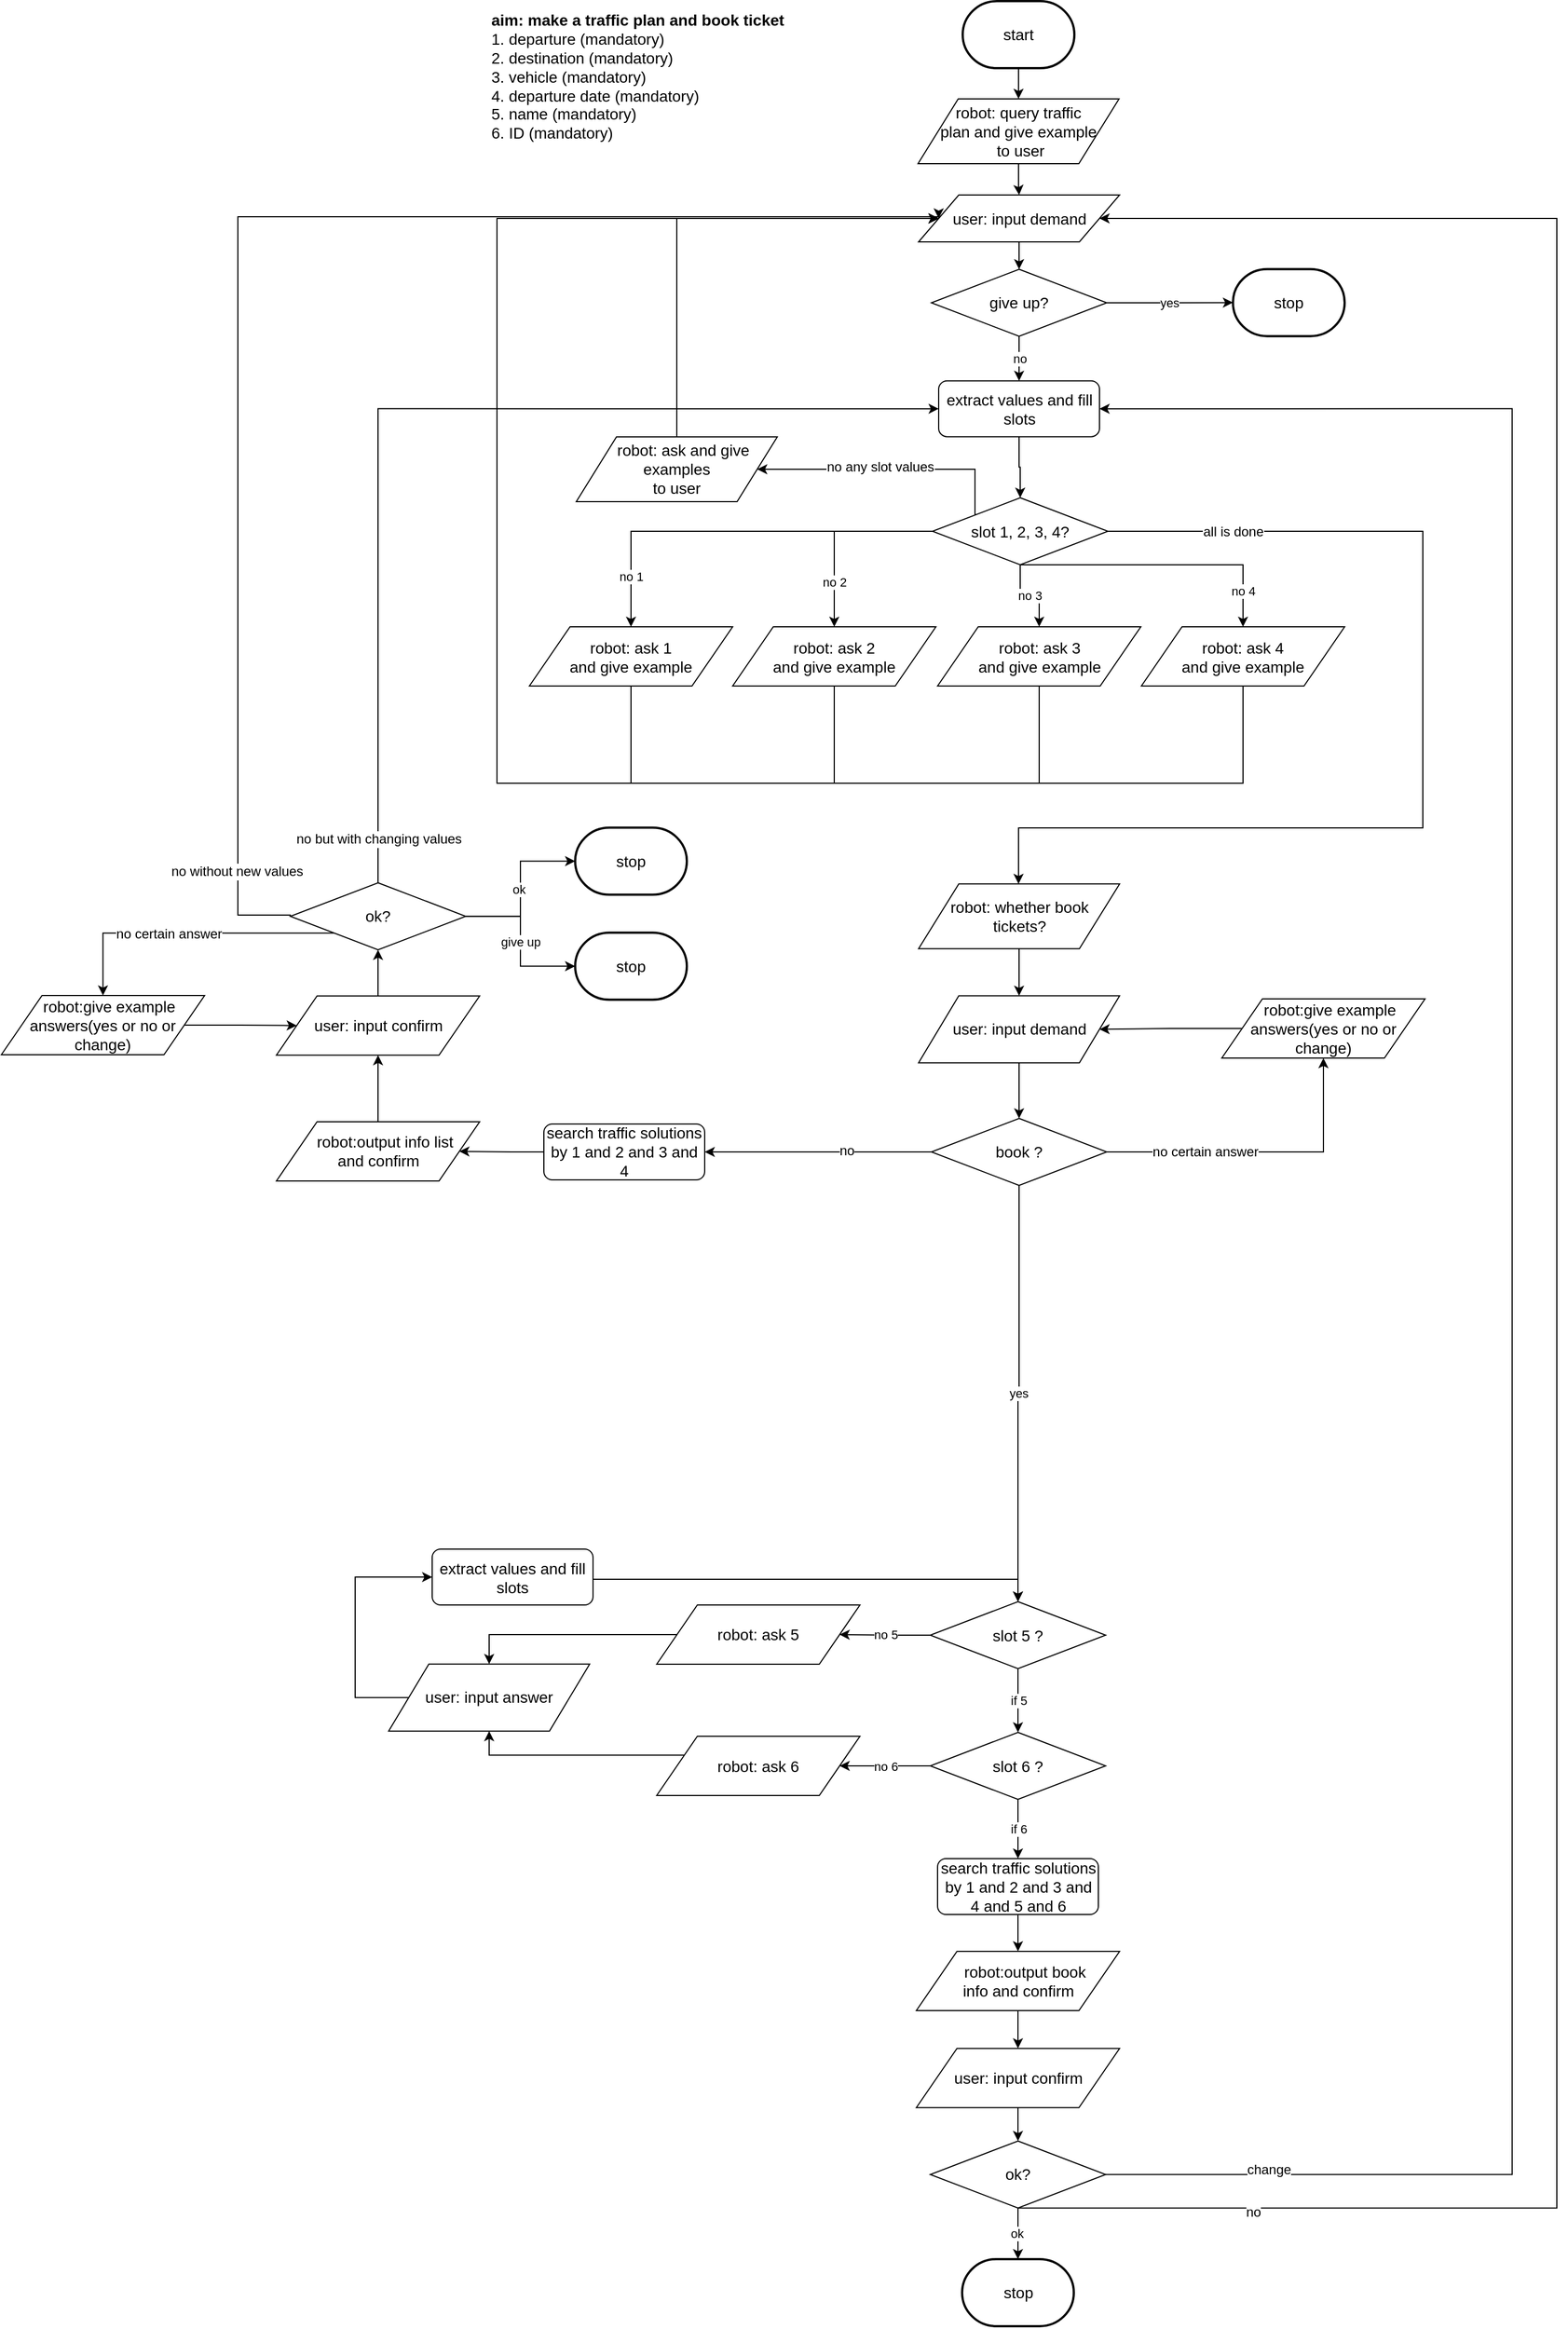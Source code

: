 <mxfile version="12.0.0" type="github" pages="1"><diagram id="6r8ebwQPKGLBiBFQONnZ" name="Page-1"><mxGraphModel dx="1809" dy="1211" grid="1" gridSize="10" guides="1" tooltips="1" connect="1" arrows="1" fold="1" page="1" pageScale="1" pageWidth="1169" pageHeight="827" math="0" shadow="0"><root><mxCell id="0"/><mxCell id="1" parent="0"/><mxCell id="vndDen_A82_FgcWnEU_Y-4" value="" style="edgeStyle=orthogonalEdgeStyle;rounded=0;orthogonalLoop=1;jettySize=auto;html=1;" parent="1" source="vndDen_A82_FgcWnEU_Y-1" target="vndDen_A82_FgcWnEU_Y-3" edge="1"><mxGeometry relative="1" as="geometry"/></mxCell><mxCell id="vndDen_A82_FgcWnEU_Y-1" value="&lt;span style=&quot;font-size: 14px&quot;&gt;start&lt;/span&gt;" style="strokeWidth=2;html=1;shape=mxgraph.flowchart.terminator;whiteSpace=wrap;" parent="1" vertex="1"><mxGeometry x="588" y="-99.981" width="100" height="60" as="geometry"/></mxCell><mxCell id="vndDen_A82_FgcWnEU_Y-2" value="&lt;font style=&quot;font-size: 14px&quot;&gt;&lt;b&gt;aim: make a traffic plan and book ticket&lt;/b&gt;&lt;br&gt;1. departure (mandatory)&lt;br&gt;2. destination (mandatory)&lt;br&gt;3. vehicle (mandatory)&lt;br&gt;4. departure date (mandatory)&lt;br&gt;5. name (mandatory)&lt;br&gt;6. ID (mandatory)&lt;br&gt;&lt;br&gt;&lt;/font&gt;" style="text;html=1;strokeColor=none;fillColor=none;align=left;verticalAlign=middle;whiteSpace=wrap;rounded=0;" parent="1" vertex="1"><mxGeometry x="164" y="-70" width="270" height="91" as="geometry"/></mxCell><mxCell id="vndDen_A82_FgcWnEU_Y-6" value="" style="edgeStyle=orthogonalEdgeStyle;rounded=0;orthogonalLoop=1;jettySize=auto;html=1;" parent="1" source="vndDen_A82_FgcWnEU_Y-3" target="vndDen_A82_FgcWnEU_Y-5" edge="1"><mxGeometry relative="1" as="geometry"/></mxCell><mxCell id="vndDen_A82_FgcWnEU_Y-3" value="&lt;span style=&quot;font-size: 14px ; white-space: normal&quot;&gt;robot: query traffic &lt;br&gt;plan and give example&lt;br&gt;&amp;nbsp;to user&lt;br&gt;&lt;/span&gt;" style="shape=parallelogram;perimeter=parallelogramPerimeter;whiteSpace=wrap;html=1;" parent="1" vertex="1"><mxGeometry x="548" y="-12.5" width="180" height="58" as="geometry"/></mxCell><mxCell id="f19TXx5zY4OCxn9IoFhB-2" style="edgeStyle=orthogonalEdgeStyle;rounded=0;orthogonalLoop=1;jettySize=auto;html=1;exitX=0.5;exitY=1;exitDx=0;exitDy=0;entryX=0.5;entryY=0;entryDx=0;entryDy=0;" edge="1" parent="1" source="vndDen_A82_FgcWnEU_Y-5" target="f19TXx5zY4OCxn9IoFhB-1"><mxGeometry relative="1" as="geometry"/></mxCell><mxCell id="vndDen_A82_FgcWnEU_Y-5" value="&lt;span style=&quot;font-size: 14px ; white-space: normal&quot;&gt;user: input demand&lt;/span&gt;" style="shape=parallelogram;perimeter=parallelogramPerimeter;whiteSpace=wrap;html=1;" parent="1" vertex="1"><mxGeometry x="548.5" y="73.5" width="180" height="42" as="geometry"/></mxCell><mxCell id="vndDen_A82_FgcWnEU_Y-10" value="no 1" style="edgeStyle=orthogonalEdgeStyle;rounded=0;orthogonalLoop=1;jettySize=auto;html=1;" parent="1" source="vndDen_A82_FgcWnEU_Y-7" target="vndDen_A82_FgcWnEU_Y-9" edge="1"><mxGeometry x="0.745" relative="1" as="geometry"><mxPoint as="offset"/></mxGeometry></mxCell><mxCell id="f19TXx5zY4OCxn9IoFhB-6" value="no 2" style="edgeStyle=orthogonalEdgeStyle;rounded=0;orthogonalLoop=1;jettySize=auto;html=1;exitX=0;exitY=0.5;exitDx=0;exitDy=0;" edge="1" parent="1" source="vndDen_A82_FgcWnEU_Y-7" target="vndDen_A82_FgcWnEU_Y-17"><mxGeometry x="0.539" relative="1" as="geometry"><mxPoint as="offset"/></mxGeometry></mxCell><mxCell id="f19TXx5zY4OCxn9IoFhB-7" value="no 3" style="edgeStyle=orthogonalEdgeStyle;rounded=0;orthogonalLoop=1;jettySize=auto;html=1;exitX=0.5;exitY=1;exitDx=0;exitDy=0;" edge="1" parent="1" source="vndDen_A82_FgcWnEU_Y-7" target="vndDen_A82_FgcWnEU_Y-24"><mxGeometry relative="1" as="geometry"/></mxCell><mxCell id="f19TXx5zY4OCxn9IoFhB-8" value="no 4" style="edgeStyle=orthogonalEdgeStyle;rounded=0;orthogonalLoop=1;jettySize=auto;html=1;exitX=0.5;exitY=1;exitDx=0;exitDy=0;entryX=0.5;entryY=0;entryDx=0;entryDy=0;" edge="1" parent="1" source="vndDen_A82_FgcWnEU_Y-7" target="vndDen_A82_FgcWnEU_Y-29"><mxGeometry x="0.747" relative="1" as="geometry"><Array as="points"><mxPoint x="839" y="404"/></Array><mxPoint as="offset"/></mxGeometry></mxCell><mxCell id="f19TXx5zY4OCxn9IoFhB-14" style="edgeStyle=orthogonalEdgeStyle;rounded=0;orthogonalLoop=1;jettySize=auto;html=1;exitX=0;exitY=0;exitDx=0;exitDy=0;entryX=1;entryY=0.5;entryDx=0;entryDy=0;" edge="1" parent="1" source="vndDen_A82_FgcWnEU_Y-7" target="f19TXx5zY4OCxn9IoFhB-13"><mxGeometry relative="1" as="geometry"><Array as="points"><mxPoint x="599" y="319"/></Array></mxGeometry></mxCell><mxCell id="f19TXx5zY4OCxn9IoFhB-15" value="no any slot values" style="text;html=1;resizable=0;points=[];align=center;verticalAlign=middle;labelBackgroundColor=#ffffff;" vertex="1" connectable="0" parent="f19TXx5zY4OCxn9IoFhB-14"><mxGeometry x="0.077" y="-2" relative="1" as="geometry"><mxPoint as="offset"/></mxGeometry></mxCell><mxCell id="f19TXx5zY4OCxn9IoFhB-17" style="edgeStyle=orthogonalEdgeStyle;rounded=0;orthogonalLoop=1;jettySize=auto;html=1;exitX=1;exitY=0.5;exitDx=0;exitDy=0;" edge="1" parent="1" source="vndDen_A82_FgcWnEU_Y-7" target="vndDen_A82_FgcWnEU_Y-32"><mxGeometry relative="1" as="geometry"><Array as="points"><mxPoint x="1000" y="375"/><mxPoint x="1000" y="640"/><mxPoint x="638" y="640"/></Array></mxGeometry></mxCell><mxCell id="f19TXx5zY4OCxn9IoFhB-18" value="all is done" style="text;html=1;resizable=0;points=[];align=center;verticalAlign=middle;labelBackgroundColor=#ffffff;" vertex="1" connectable="0" parent="f19TXx5zY4OCxn9IoFhB-17"><mxGeometry x="-0.768" relative="1" as="geometry"><mxPoint as="offset"/></mxGeometry></mxCell><mxCell id="vndDen_A82_FgcWnEU_Y-7" value="&lt;font style=&quot;font-size: 14px&quot;&gt;slot 1, 2, 3, 4?&lt;br&gt;&lt;/font&gt;" style="rhombus;whiteSpace=wrap;html=1;" parent="1" vertex="1"><mxGeometry x="561" y="344.5" width="157" height="60" as="geometry"/></mxCell><mxCell id="f19TXx5zY4OCxn9IoFhB-10" style="edgeStyle=orthogonalEdgeStyle;rounded=0;orthogonalLoop=1;jettySize=auto;html=1;exitX=0.5;exitY=1;exitDx=0;exitDy=0;entryX=0;entryY=0.5;entryDx=0;entryDy=0;" edge="1" parent="1" source="vndDen_A82_FgcWnEU_Y-9" target="vndDen_A82_FgcWnEU_Y-5"><mxGeometry relative="1" as="geometry"><Array as="points"><mxPoint x="291" y="600"/><mxPoint x="171" y="600"/><mxPoint x="171" y="95"/></Array></mxGeometry></mxCell><mxCell id="vndDen_A82_FgcWnEU_Y-9" value="&lt;font style=&quot;font-size: 14px&quot;&gt;robot: ask 1&lt;br&gt;and give example&lt;br&gt;&lt;/font&gt;" style="shape=parallelogram;perimeter=parallelogramPerimeter;whiteSpace=wrap;html=1;" parent="1" vertex="1"><mxGeometry x="200" y="460" width="182" height="53" as="geometry"/></mxCell><mxCell id="f19TXx5zY4OCxn9IoFhB-11" style="edgeStyle=orthogonalEdgeStyle;rounded=0;orthogonalLoop=1;jettySize=auto;html=1;exitX=0.5;exitY=1;exitDx=0;exitDy=0;entryX=0;entryY=0.5;entryDx=0;entryDy=0;" edge="1" parent="1" source="vndDen_A82_FgcWnEU_Y-17" target="vndDen_A82_FgcWnEU_Y-5"><mxGeometry relative="1" as="geometry"><Array as="points"><mxPoint x="473" y="600"/><mxPoint x="171" y="600"/><mxPoint x="171" y="95"/></Array></mxGeometry></mxCell><mxCell id="vndDen_A82_FgcWnEU_Y-17" value="&lt;font style=&quot;font-size: 14px&quot;&gt;robot: ask 2&lt;br&gt;and give example&lt;br&gt;&lt;/font&gt;" style="shape=parallelogram;perimeter=parallelogramPerimeter;whiteSpace=wrap;html=1;" parent="1" vertex="1"><mxGeometry x="382" y="460" width="182" height="53" as="geometry"/></mxCell><mxCell id="f19TXx5zY4OCxn9IoFhB-12" style="edgeStyle=orthogonalEdgeStyle;rounded=0;orthogonalLoop=1;jettySize=auto;html=1;exitX=0.5;exitY=1;exitDx=0;exitDy=0;entryX=0;entryY=0.5;entryDx=0;entryDy=0;" edge="1" parent="1" source="vndDen_A82_FgcWnEU_Y-24" target="vndDen_A82_FgcWnEU_Y-5"><mxGeometry relative="1" as="geometry"><Array as="points"><mxPoint x="656" y="600"/><mxPoint x="171" y="600"/><mxPoint x="171" y="95"/></Array></mxGeometry></mxCell><mxCell id="vndDen_A82_FgcWnEU_Y-24" value="&lt;font style=&quot;font-size: 14px&quot;&gt;robot: ask 3&lt;br&gt;and give example&lt;br&gt;&lt;/font&gt;" style="shape=parallelogram;perimeter=parallelogramPerimeter;whiteSpace=wrap;html=1;" parent="1" vertex="1"><mxGeometry x="565.5" y="460" width="182" height="53" as="geometry"/></mxCell><mxCell id="f19TXx5zY4OCxn9IoFhB-9" style="edgeStyle=orthogonalEdgeStyle;rounded=0;orthogonalLoop=1;jettySize=auto;html=1;exitX=0.5;exitY=1;exitDx=0;exitDy=0;entryX=0;entryY=0.5;entryDx=0;entryDy=0;" edge="1" parent="1" source="vndDen_A82_FgcWnEU_Y-29" target="vndDen_A82_FgcWnEU_Y-5"><mxGeometry relative="1" as="geometry"><mxPoint x="540" y="600" as="targetPoint"/><Array as="points"><mxPoint x="839" y="600"/><mxPoint x="171" y="600"/><mxPoint x="171" y="95"/></Array></mxGeometry></mxCell><mxCell id="vndDen_A82_FgcWnEU_Y-29" value="&lt;font style=&quot;font-size: 14px&quot;&gt;robot: ask 4&lt;br&gt;and give example&lt;br&gt;&lt;/font&gt;" style="shape=parallelogram;perimeter=parallelogramPerimeter;whiteSpace=wrap;html=1;" parent="1" vertex="1"><mxGeometry x="748" y="460" width="182" height="53" as="geometry"/></mxCell><mxCell id="vndDen_A82_FgcWnEU_Y-39" value="" style="edgeStyle=orthogonalEdgeStyle;rounded=0;orthogonalLoop=1;jettySize=auto;html=1;" parent="1" source="vndDen_A82_FgcWnEU_Y-32" target="vndDen_A82_FgcWnEU_Y-37" edge="1"><mxGeometry relative="1" as="geometry"/></mxCell><mxCell id="vndDen_A82_FgcWnEU_Y-32" value="&lt;span style=&quot;font-size: 14px ; white-space: normal&quot;&gt;robot: whether book &lt;br&gt;tickets?&lt;br&gt;&lt;/span&gt;" style="shape=parallelogram;perimeter=parallelogramPerimeter;whiteSpace=wrap;html=1;" parent="1" vertex="1"><mxGeometry x="548.5" y="690.117" width="180" height="58" as="geometry"/></mxCell><mxCell id="vndDen_A82_FgcWnEU_Y-41" value="" style="edgeStyle=orthogonalEdgeStyle;rounded=0;orthogonalLoop=1;jettySize=auto;html=1;" parent="1" source="vndDen_A82_FgcWnEU_Y-37" target="vndDen_A82_FgcWnEU_Y-40" edge="1"><mxGeometry relative="1" as="geometry"/></mxCell><mxCell id="vndDen_A82_FgcWnEU_Y-37" value="&lt;span style=&quot;font-size: 14px ; white-space: normal&quot;&gt;user: input demand&lt;/span&gt;" style="shape=parallelogram;perimeter=parallelogramPerimeter;whiteSpace=wrap;html=1;" parent="1" vertex="1"><mxGeometry x="548.5" y="790.235" width="180" height="60" as="geometry"/></mxCell><mxCell id="vndDen_A82_FgcWnEU_Y-44" value="yes" style="edgeStyle=orthogonalEdgeStyle;rounded=0;orthogonalLoop=1;jettySize=auto;html=1;" parent="1" source="vndDen_A82_FgcWnEU_Y-40" target="vndDen_A82_FgcWnEU_Y-43" edge="1"><mxGeometry relative="1" as="geometry"/></mxCell><mxCell id="vndDen_A82_FgcWnEU_Y-64" value="" style="edgeStyle=orthogonalEdgeStyle;rounded=0;orthogonalLoop=1;jettySize=auto;html=1;entryX=1;entryY=0.5;entryDx=0;entryDy=0;" parent="1" source="vndDen_A82_FgcWnEU_Y-40" target="vndDen_A82_FgcWnEU_Y-80" edge="1"><mxGeometry relative="1" as="geometry"/></mxCell><mxCell id="vndDen_A82_FgcWnEU_Y-79" value="no" style="text;html=1;resizable=0;points=[];align=center;verticalAlign=middle;labelBackgroundColor=#ffffff;" parent="vndDen_A82_FgcWnEU_Y-64" vertex="1" connectable="0"><mxGeometry x="-0.244" y="-1" relative="1" as="geometry"><mxPoint as="offset"/></mxGeometry></mxCell><mxCell id="f19TXx5zY4OCxn9IoFhB-20" style="edgeStyle=orthogonalEdgeStyle;rounded=0;orthogonalLoop=1;jettySize=auto;html=1;exitX=0.955;exitY=0.5;exitDx=0;exitDy=0;entryX=0.5;entryY=1;entryDx=0;entryDy=0;exitPerimeter=0;" edge="1" parent="1" source="vndDen_A82_FgcWnEU_Y-40" target="f19TXx5zY4OCxn9IoFhB-19"><mxGeometry relative="1" as="geometry"/></mxCell><mxCell id="f19TXx5zY4OCxn9IoFhB-21" value="no certain answer" style="text;html=1;resizable=0;points=[];align=center;verticalAlign=middle;labelBackgroundColor=#ffffff;" vertex="1" connectable="0" parent="f19TXx5zY4OCxn9IoFhB-20"><mxGeometry x="-0.338" relative="1" as="geometry"><mxPoint as="offset"/></mxGeometry></mxCell><mxCell id="vndDen_A82_FgcWnEU_Y-40" value="&lt;font style=&quot;font-size: 14px&quot;&gt;book ?&lt;br&gt;&lt;/font&gt;" style="rhombus;whiteSpace=wrap;html=1;" parent="1" vertex="1"><mxGeometry x="560" y="900" width="157" height="60" as="geometry"/></mxCell><mxCell id="vndDen_A82_FgcWnEU_Y-51" style="edgeStyle=orthogonalEdgeStyle;rounded=0;orthogonalLoop=1;jettySize=auto;html=1;exitX=0;exitY=0.5;exitDx=0;exitDy=0;entryX=0.5;entryY=0;entryDx=0;entryDy=0;" parent="1" source="vndDen_A82_FgcWnEU_Y-42" target="vndDen_A82_FgcWnEU_Y-50" edge="1"><mxGeometry relative="1" as="geometry"/></mxCell><mxCell id="vndDen_A82_FgcWnEU_Y-42" value="&lt;font style=&quot;font-size: 14px&quot;&gt;robot: ask 5&lt;/font&gt;" style="shape=parallelogram;perimeter=parallelogramPerimeter;whiteSpace=wrap;html=1;" parent="1" vertex="1"><mxGeometry x="314" y="1335.5" width="182" height="53" as="geometry"/></mxCell><mxCell id="vndDen_A82_FgcWnEU_Y-45" value="no 5" style="edgeStyle=orthogonalEdgeStyle;rounded=0;orthogonalLoop=1;jettySize=auto;html=1;" parent="1" source="vndDen_A82_FgcWnEU_Y-43" target="vndDen_A82_FgcWnEU_Y-42" edge="1"><mxGeometry relative="1" as="geometry"/></mxCell><mxCell id="vndDen_A82_FgcWnEU_Y-47" value="if 5" style="edgeStyle=orthogonalEdgeStyle;rounded=0;orthogonalLoop=1;jettySize=auto;html=1;" parent="1" source="vndDen_A82_FgcWnEU_Y-43" target="vndDen_A82_FgcWnEU_Y-46" edge="1"><mxGeometry relative="1" as="geometry"/></mxCell><mxCell id="vndDen_A82_FgcWnEU_Y-43" value="&lt;font style=&quot;font-size: 14px&quot;&gt;slot 5 ?&lt;br&gt;&lt;/font&gt;" style="rhombus;whiteSpace=wrap;html=1;" parent="1" vertex="1"><mxGeometry x="559" y="1332.5" width="157" height="60" as="geometry"/></mxCell><mxCell id="vndDen_A82_FgcWnEU_Y-49" value="no 6" style="edgeStyle=orthogonalEdgeStyle;rounded=0;orthogonalLoop=1;jettySize=auto;html=1;" parent="1" source="vndDen_A82_FgcWnEU_Y-46" target="vndDen_A82_FgcWnEU_Y-48" edge="1"><mxGeometry relative="1" as="geometry"/></mxCell><mxCell id="vndDen_A82_FgcWnEU_Y-55" value="if 6" style="edgeStyle=orthogonalEdgeStyle;rounded=0;orthogonalLoop=1;jettySize=auto;html=1;" parent="1" source="vndDen_A82_FgcWnEU_Y-46" target="vndDen_A82_FgcWnEU_Y-82" edge="1"><mxGeometry relative="1" as="geometry"/></mxCell><mxCell id="vndDen_A82_FgcWnEU_Y-46" value="&lt;font style=&quot;font-size: 14px&quot;&gt;slot 6 ?&lt;br&gt;&lt;/font&gt;" style="rhombus;whiteSpace=wrap;html=1;" parent="1" vertex="1"><mxGeometry x="559" y="1449.5" width="157" height="60" as="geometry"/></mxCell><mxCell id="vndDen_A82_FgcWnEU_Y-52" style="edgeStyle=orthogonalEdgeStyle;rounded=0;orthogonalLoop=1;jettySize=auto;html=1;exitX=0;exitY=0.25;exitDx=0;exitDy=0;entryX=0.5;entryY=1;entryDx=0;entryDy=0;" parent="1" source="vndDen_A82_FgcWnEU_Y-48" target="vndDen_A82_FgcWnEU_Y-50" edge="1"><mxGeometry relative="1" as="geometry"/></mxCell><mxCell id="vndDen_A82_FgcWnEU_Y-48" value="&lt;font style=&quot;font-size: 14px&quot;&gt;robot: ask 6&lt;/font&gt;" style="shape=parallelogram;perimeter=parallelogramPerimeter;whiteSpace=wrap;html=1;" parent="1" vertex="1"><mxGeometry x="314" y="1453" width="182" height="53" as="geometry"/></mxCell><mxCell id="vndDen_A82_FgcWnEU_Y-53" style="edgeStyle=orthogonalEdgeStyle;rounded=0;orthogonalLoop=1;jettySize=auto;html=1;exitX=0;exitY=0.5;exitDx=0;exitDy=0;entryX=0.5;entryY=0;entryDx=0;entryDy=0;" parent="1" source="vndDen_A82_FgcWnEU_Y-84" target="vndDen_A82_FgcWnEU_Y-43" edge="1"><mxGeometry relative="1" as="geometry"><Array as="points"><mxPoint x="637" y="1312.5"/></Array></mxGeometry></mxCell><mxCell id="vndDen_A82_FgcWnEU_Y-50" value="&lt;span style=&quot;font-size: 14px ; white-space: normal&quot;&gt;user: input answer&lt;/span&gt;" style="shape=parallelogram;perimeter=parallelogramPerimeter;whiteSpace=wrap;html=1;" parent="1" vertex="1"><mxGeometry x="74" y="1388.371" width="180" height="60" as="geometry"/></mxCell><mxCell id="vndDen_A82_FgcWnEU_Y-57" value="" style="edgeStyle=orthogonalEdgeStyle;rounded=0;orthogonalLoop=1;jettySize=auto;html=1;" parent="1" source="vndDen_A82_FgcWnEU_Y-54" target="vndDen_A82_FgcWnEU_Y-56" edge="1"><mxGeometry relative="1" as="geometry"/></mxCell><mxCell id="vndDen_A82_FgcWnEU_Y-54" value="&lt;span style=&quot;font-size: 14px&quot;&gt;&amp;nbsp; &amp;nbsp;robot:output book&lt;br&gt;info and confirm&lt;/span&gt;" style="shape=parallelogram;perimeter=parallelogramPerimeter;whiteSpace=wrap;html=1;" parent="1" vertex="1"><mxGeometry x="546.5" y="1645.486" width="182" height="53" as="geometry"/></mxCell><mxCell id="vndDen_A82_FgcWnEU_Y-59" value="" style="edgeStyle=orthogonalEdgeStyle;rounded=0;orthogonalLoop=1;jettySize=auto;html=1;" parent="1" source="vndDen_A82_FgcWnEU_Y-56" target="vndDen_A82_FgcWnEU_Y-58" edge="1"><mxGeometry relative="1" as="geometry"/></mxCell><mxCell id="vndDen_A82_FgcWnEU_Y-56" value="&lt;span style=&quot;font-size: 14px&quot;&gt;user: input confirm&lt;/span&gt;" style="shape=parallelogram;perimeter=parallelogramPerimeter;whiteSpace=wrap;html=1;" parent="1" vertex="1"><mxGeometry x="546.5" y="1732.371" width="182" height="53" as="geometry"/></mxCell><mxCell id="vndDen_A82_FgcWnEU_Y-61" value="ok&amp;nbsp;" style="edgeStyle=orthogonalEdgeStyle;rounded=0;orthogonalLoop=1;jettySize=auto;html=1;" parent="1" source="vndDen_A82_FgcWnEU_Y-58" target="vndDen_A82_FgcWnEU_Y-60" edge="1"><mxGeometry relative="1" as="geometry"/></mxCell><mxCell id="vndDen_A82_FgcWnEU_Y-74" style="edgeStyle=orthogonalEdgeStyle;rounded=0;orthogonalLoop=1;jettySize=auto;html=1;exitX=0.5;exitY=1;exitDx=0;exitDy=0;entryX=1;entryY=0.5;entryDx=0;entryDy=0;" parent="1" source="vndDen_A82_FgcWnEU_Y-58" target="vndDen_A82_FgcWnEU_Y-5" edge="1"><mxGeometry relative="1" as="geometry"><Array as="points"><mxPoint x="1120" y="1875"/><mxPoint x="1120" y="95"/></Array></mxGeometry></mxCell><mxCell id="vndDen_A82_FgcWnEU_Y-77" value="no" style="text;html=1;resizable=0;points=[];align=center;verticalAlign=middle;labelBackgroundColor=#ffffff;" parent="vndDen_A82_FgcWnEU_Y-74" vertex="1" connectable="0"><mxGeometry x="-0.843" y="-4" relative="1" as="geometry"><mxPoint as="offset"/></mxGeometry></mxCell><mxCell id="vndDen_A82_FgcWnEU_Y-75" style="edgeStyle=orthogonalEdgeStyle;rounded=0;orthogonalLoop=1;jettySize=auto;html=1;exitX=1;exitY=0.5;exitDx=0;exitDy=0;entryX=1;entryY=0.5;entryDx=0;entryDy=0;" parent="1" source="vndDen_A82_FgcWnEU_Y-58" target="vndDen_A82_FgcWnEU_Y-86" edge="1"><mxGeometry relative="1" as="geometry"><Array as="points"><mxPoint x="1080" y="1845"/><mxPoint x="1080" y="265"/></Array></mxGeometry></mxCell><mxCell id="vndDen_A82_FgcWnEU_Y-76" value="change" style="text;html=1;resizable=0;points=[];align=center;verticalAlign=middle;labelBackgroundColor=#ffffff;" parent="vndDen_A82_FgcWnEU_Y-75" vertex="1" connectable="0"><mxGeometry x="-0.874" y="4" relative="1" as="geometry"><mxPoint as="offset"/></mxGeometry></mxCell><mxCell id="vndDen_A82_FgcWnEU_Y-58" value="&lt;font style=&quot;font-size: 14px&quot;&gt;ok?&lt;br&gt;&lt;/font&gt;" style="rhombus;whiteSpace=wrap;html=1;" parent="1" vertex="1"><mxGeometry x="559" y="1815.229" width="157" height="60" as="geometry"/></mxCell><mxCell id="vndDen_A82_FgcWnEU_Y-60" value="&lt;font style=&quot;font-size: 14px&quot;&gt;stop&lt;/font&gt;" style="strokeWidth=2;html=1;shape=mxgraph.flowchart.terminator;whiteSpace=wrap;" parent="1" vertex="1"><mxGeometry x="587.5" y="1920.986" width="100" height="60" as="geometry"/></mxCell><mxCell id="vndDen_A82_FgcWnEU_Y-62" value="&lt;font style=&quot;font-size: 14px&quot;&gt;stop&lt;/font&gt;" style="strokeWidth=2;html=1;shape=mxgraph.flowchart.terminator;whiteSpace=wrap;" parent="1" vertex="1"><mxGeometry x="241" y="639.77" width="100" height="60" as="geometry"/></mxCell><mxCell id="vndDen_A82_FgcWnEU_Y-66" value="" style="edgeStyle=orthogonalEdgeStyle;rounded=0;orthogonalLoop=1;jettySize=auto;html=1;" parent="1" source="vndDen_A82_FgcWnEU_Y-63" target="vndDen_A82_FgcWnEU_Y-65" edge="1"><mxGeometry relative="1" as="geometry"/></mxCell><mxCell id="vndDen_A82_FgcWnEU_Y-63" value="&lt;span style=&quot;font-size: 14px&quot;&gt;&amp;nbsp; &amp;nbsp;robot:output&amp;nbsp;info list &lt;br&gt;and confirm&lt;/span&gt;" style="shape=parallelogram;perimeter=parallelogramPerimeter;whiteSpace=wrap;html=1;" parent="1" vertex="1"><mxGeometry x="-26.5" y="902.986" width="182" height="53" as="geometry"/></mxCell><mxCell id="vndDen_A82_FgcWnEU_Y-68" value="" style="edgeStyle=orthogonalEdgeStyle;rounded=0;orthogonalLoop=1;jettySize=auto;html=1;" parent="1" source="vndDen_A82_FgcWnEU_Y-65" target="vndDen_A82_FgcWnEU_Y-67" edge="1"><mxGeometry relative="1" as="geometry"/></mxCell><mxCell id="vndDen_A82_FgcWnEU_Y-65" value="&lt;span style=&quot;font-size: 14px&quot;&gt;user: input confirm&lt;/span&gt;" style="shape=parallelogram;perimeter=parallelogramPerimeter;whiteSpace=wrap;html=1;" parent="1" vertex="1"><mxGeometry x="-26.5" y="790.371" width="182" height="53" as="geometry"/></mxCell><mxCell id="vndDen_A82_FgcWnEU_Y-69" value="ok&amp;nbsp;" style="edgeStyle=orthogonalEdgeStyle;rounded=0;orthogonalLoop=1;jettySize=auto;html=1;" parent="1" source="vndDen_A82_FgcWnEU_Y-67" target="vndDen_A82_FgcWnEU_Y-62" edge="1"><mxGeometry relative="1" as="geometry"/></mxCell><mxCell id="vndDen_A82_FgcWnEU_Y-70" style="edgeStyle=orthogonalEdgeStyle;rounded=0;orthogonalLoop=1;jettySize=auto;html=1;exitX=0.5;exitY=0;exitDx=0;exitDy=0;entryX=0;entryY=0.5;entryDx=0;entryDy=0;" parent="1" source="vndDen_A82_FgcWnEU_Y-67" target="vndDen_A82_FgcWnEU_Y-86" edge="1"><mxGeometry relative="1" as="geometry"/></mxCell><mxCell id="vndDen_A82_FgcWnEU_Y-71" value="no but with changing values" style="text;html=1;resizable=0;points=[];align=center;verticalAlign=middle;labelBackgroundColor=#ffffff;" parent="vndDen_A82_FgcWnEU_Y-70" vertex="1" connectable="0"><mxGeometry x="-0.951" relative="1" as="geometry"><mxPoint y="-16.5" as="offset"/></mxGeometry></mxCell><mxCell id="vndDen_A82_FgcWnEU_Y-72" style="edgeStyle=orthogonalEdgeStyle;rounded=0;orthogonalLoop=1;jettySize=auto;html=1;exitX=0;exitY=0.5;exitDx=0;exitDy=0;entryX=0;entryY=0.5;entryDx=0;entryDy=0;" parent="1" source="vndDen_A82_FgcWnEU_Y-67" target="vndDen_A82_FgcWnEU_Y-5" edge="1"><mxGeometry relative="1" as="geometry"><Array as="points"><mxPoint x="-61" y="718"/><mxPoint x="-61" y="93"/></Array></mxGeometry></mxCell><mxCell id="vndDen_A82_FgcWnEU_Y-73" value="no without new values" style="text;html=1;resizable=0;points=[];align=center;verticalAlign=middle;labelBackgroundColor=#ffffff;" parent="vndDen_A82_FgcWnEU_Y-72" vertex="1" connectable="0"><mxGeometry x="-0.866" y="1" relative="1" as="geometry"><mxPoint as="offset"/></mxGeometry></mxCell><mxCell id="f19TXx5zY4OCxn9IoFhB-25" value="give up" style="edgeStyle=orthogonalEdgeStyle;rounded=0;orthogonalLoop=1;jettySize=auto;html=1;exitX=1;exitY=0.5;exitDx=0;exitDy=0;entryX=0;entryY=0.5;entryDx=0;entryDy=0;entryPerimeter=0;" edge="1" parent="1" source="vndDen_A82_FgcWnEU_Y-67" target="f19TXx5zY4OCxn9IoFhB-24"><mxGeometry relative="1" as="geometry"/></mxCell><mxCell id="f19TXx5zY4OCxn9IoFhB-27" style="edgeStyle=orthogonalEdgeStyle;rounded=0;orthogonalLoop=1;jettySize=auto;html=1;exitX=0;exitY=1;exitDx=0;exitDy=0;" edge="1" parent="1" source="vndDen_A82_FgcWnEU_Y-67" target="f19TXx5zY4OCxn9IoFhB-26"><mxGeometry relative="1" as="geometry"/></mxCell><mxCell id="f19TXx5zY4OCxn9IoFhB-29" value="no certain answer" style="text;html=1;resizable=0;points=[];align=center;verticalAlign=middle;labelBackgroundColor=#ffffff;" vertex="1" connectable="0" parent="f19TXx5zY4OCxn9IoFhB-27"><mxGeometry x="0.13" y="1" relative="1" as="geometry"><mxPoint as="offset"/></mxGeometry></mxCell><mxCell id="vndDen_A82_FgcWnEU_Y-67" value="&lt;font style=&quot;font-size: 14px&quot;&gt;ok?&lt;br&gt;&lt;/font&gt;" style="rhombus;whiteSpace=wrap;html=1;" parent="1" vertex="1"><mxGeometry x="-14" y="689.1" width="157" height="60" as="geometry"/></mxCell><mxCell id="vndDen_A82_FgcWnEU_Y-81" value="" style="edgeStyle=orthogonalEdgeStyle;rounded=0;orthogonalLoop=1;jettySize=auto;html=1;" parent="1" source="vndDen_A82_FgcWnEU_Y-80" target="vndDen_A82_FgcWnEU_Y-63" edge="1"><mxGeometry relative="1" as="geometry"/></mxCell><mxCell id="vndDen_A82_FgcWnEU_Y-80" value="&lt;font style=&quot;font-size: 14px&quot;&gt;search traffic solutions by 1 and 2 and 3 and 4&lt;/font&gt;" style="rounded=1;whiteSpace=wrap;html=1;" parent="1" vertex="1"><mxGeometry x="213" y="905" width="144" height="50" as="geometry"/></mxCell><mxCell id="vndDen_A82_FgcWnEU_Y-83" value="" style="edgeStyle=orthogonalEdgeStyle;rounded=0;orthogonalLoop=1;jettySize=auto;html=1;" parent="1" source="vndDen_A82_FgcWnEU_Y-82" target="vndDen_A82_FgcWnEU_Y-54" edge="1"><mxGeometry relative="1" as="geometry"/></mxCell><mxCell id="vndDen_A82_FgcWnEU_Y-82" value="&lt;font style=&quot;font-size: 14px&quot;&gt;search traffic solutions by 1 and 2 and 3 and 4 and 5 and 6&lt;/font&gt;" style="rounded=1;whiteSpace=wrap;html=1;" parent="1" vertex="1"><mxGeometry x="565.5" y="1562.5" width="144" height="50" as="geometry"/></mxCell><mxCell id="vndDen_A82_FgcWnEU_Y-84" value="&lt;font style=&quot;font-size: 14px&quot;&gt;extract values and fill slots&lt;/font&gt;" style="rounded=1;whiteSpace=wrap;html=1;" parent="1" vertex="1"><mxGeometry x="113" y="1285.5" width="144" height="50" as="geometry"/></mxCell><mxCell id="vndDen_A82_FgcWnEU_Y-85" style="edgeStyle=orthogonalEdgeStyle;rounded=0;orthogonalLoop=1;jettySize=auto;html=1;exitX=0;exitY=0.5;exitDx=0;exitDy=0;entryX=0;entryY=0.5;entryDx=0;entryDy=0;" parent="1" source="vndDen_A82_FgcWnEU_Y-50" target="vndDen_A82_FgcWnEU_Y-84" edge="1"><mxGeometry relative="1" as="geometry"><mxPoint x="92" y="1417.882" as="sourcePoint"/><mxPoint x="110" y="1312" as="targetPoint"/><Array as="points"><mxPoint x="92" y="1419"/><mxPoint x="44" y="1419"/><mxPoint x="44" y="1310"/></Array></mxGeometry></mxCell><mxCell id="vndDen_A82_FgcWnEU_Y-88" style="edgeStyle=orthogonalEdgeStyle;rounded=0;orthogonalLoop=1;jettySize=auto;html=1;exitX=0.5;exitY=1;exitDx=0;exitDy=0;entryX=0.5;entryY=0;entryDx=0;entryDy=0;" parent="1" source="vndDen_A82_FgcWnEU_Y-86" target="vndDen_A82_FgcWnEU_Y-7" edge="1"><mxGeometry relative="1" as="geometry"/></mxCell><mxCell id="vndDen_A82_FgcWnEU_Y-86" value="&lt;font style=&quot;font-size: 14px&quot;&gt;extract values and fill slots&lt;/font&gt;" style="rounded=1;whiteSpace=wrap;html=1;" parent="1" vertex="1"><mxGeometry x="566.5" y="239.843" width="144" height="50" as="geometry"/></mxCell><mxCell id="f19TXx5zY4OCxn9IoFhB-3" value="no" style="edgeStyle=orthogonalEdgeStyle;rounded=0;orthogonalLoop=1;jettySize=auto;html=1;exitX=0.5;exitY=1;exitDx=0;exitDy=0;" edge="1" parent="1" source="f19TXx5zY4OCxn9IoFhB-1" target="vndDen_A82_FgcWnEU_Y-86"><mxGeometry relative="1" as="geometry"/></mxCell><mxCell id="f19TXx5zY4OCxn9IoFhB-5" value="yes" style="edgeStyle=orthogonalEdgeStyle;rounded=0;orthogonalLoop=1;jettySize=auto;html=1;exitX=1;exitY=0.5;exitDx=0;exitDy=0;" edge="1" parent="1" source="f19TXx5zY4OCxn9IoFhB-1" target="f19TXx5zY4OCxn9IoFhB-4"><mxGeometry relative="1" as="geometry"/></mxCell><mxCell id="f19TXx5zY4OCxn9IoFhB-1" value="&lt;font style=&quot;font-size: 14px&quot;&gt;give up?&lt;br&gt;&lt;/font&gt;" style="rhombus;whiteSpace=wrap;html=1;" vertex="1" parent="1"><mxGeometry x="560" y="140" width="157" height="60" as="geometry"/></mxCell><mxCell id="f19TXx5zY4OCxn9IoFhB-4" value="&lt;font style=&quot;font-size: 14px&quot;&gt;stop&lt;/font&gt;" style="strokeWidth=2;html=1;shape=mxgraph.flowchart.terminator;whiteSpace=wrap;" vertex="1" parent="1"><mxGeometry x="830" y="139.833" width="100" height="60" as="geometry"/></mxCell><mxCell id="f19TXx5zY4OCxn9IoFhB-16" style="edgeStyle=orthogonalEdgeStyle;rounded=0;orthogonalLoop=1;jettySize=auto;html=1;exitX=0.5;exitY=0;exitDx=0;exitDy=0;entryX=0;entryY=0.5;entryDx=0;entryDy=0;" edge="1" parent="1" source="f19TXx5zY4OCxn9IoFhB-13" target="vndDen_A82_FgcWnEU_Y-5"><mxGeometry relative="1" as="geometry"><Array as="points"><mxPoint x="332" y="95"/></Array></mxGeometry></mxCell><mxCell id="f19TXx5zY4OCxn9IoFhB-13" value="&lt;span style=&quot;font-size: 14px ; white-space: normal&quot;&gt;&amp;nbsp; &amp;nbsp;robot: ask and give examples &lt;br&gt;to user&lt;/span&gt;" style="shape=parallelogram;perimeter=parallelogramPerimeter;whiteSpace=wrap;html=1;" vertex="1" parent="1"><mxGeometry x="242" y="290" width="180" height="58" as="geometry"/></mxCell><mxCell id="f19TXx5zY4OCxn9IoFhB-22" style="edgeStyle=orthogonalEdgeStyle;rounded=0;orthogonalLoop=1;jettySize=auto;html=1;exitX=0;exitY=0.5;exitDx=0;exitDy=0;entryX=1;entryY=0.5;entryDx=0;entryDy=0;" edge="1" parent="1" source="f19TXx5zY4OCxn9IoFhB-19" target="vndDen_A82_FgcWnEU_Y-37"><mxGeometry relative="1" as="geometry"/></mxCell><mxCell id="f19TXx5zY4OCxn9IoFhB-19" value="&lt;span style=&quot;font-size: 14px&quot;&gt;&amp;nbsp; &amp;nbsp;robot:give example answers(yes or no or change)&lt;/span&gt;" style="shape=parallelogram;perimeter=parallelogramPerimeter;whiteSpace=wrap;html=1;" vertex="1" parent="1"><mxGeometry x="820" y="793" width="182" height="53" as="geometry"/></mxCell><mxCell id="f19TXx5zY4OCxn9IoFhB-24" value="&lt;font style=&quot;font-size: 14px&quot;&gt;stop&lt;/font&gt;" style="strokeWidth=2;html=1;shape=mxgraph.flowchart.terminator;whiteSpace=wrap;" vertex="1" parent="1"><mxGeometry x="241" y="733.77" width="100" height="60" as="geometry"/></mxCell><mxCell id="f19TXx5zY4OCxn9IoFhB-28" style="edgeStyle=orthogonalEdgeStyle;rounded=0;orthogonalLoop=1;jettySize=auto;html=1;exitX=1;exitY=0.5;exitDx=0;exitDy=0;entryX=0;entryY=0.5;entryDx=0;entryDy=0;" edge="1" parent="1" source="f19TXx5zY4OCxn9IoFhB-26" target="vndDen_A82_FgcWnEU_Y-65"><mxGeometry relative="1" as="geometry"/></mxCell><mxCell id="f19TXx5zY4OCxn9IoFhB-26" value="&lt;span style=&quot;font-size: 14px&quot;&gt;&amp;nbsp; &amp;nbsp;robot:give example answers(yes or no or change)&lt;/span&gt;" style="shape=parallelogram;perimeter=parallelogramPerimeter;whiteSpace=wrap;html=1;" vertex="1" parent="1"><mxGeometry x="-272.778" y="790" width="182" height="53" as="geometry"/></mxCell></root></mxGraphModel></diagram></mxfile>